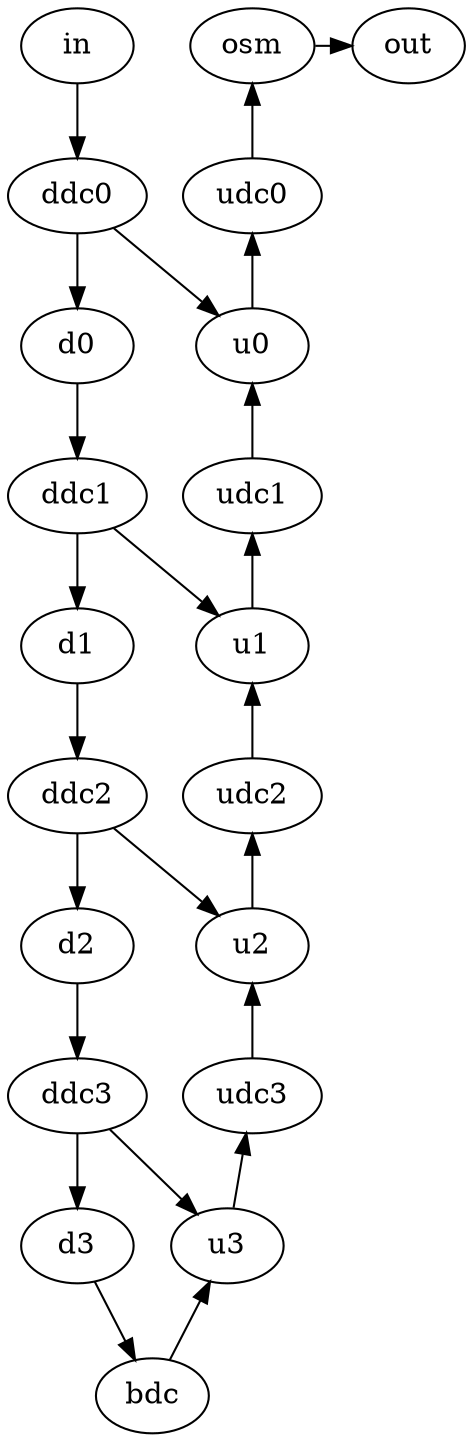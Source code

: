 digraph unet {

    {rank=same in osm out}
    {rank=same ddc0 udc0 }
    {rank=same ddc1 udc1 }
    {rank=same ddc2 udc2 }
    {rank=same ddc3 udc3 }
    {rank=same d0 u0}
    {rank=same d1 u1}
    {rank=same d2 u2}
    {rank=same d3 u3}

    in->ddc0->d0->ddc1->d1->ddc2->d2->ddc3->d3->bdc
    bdc->u3->udc3->u2->udc2->u1->udc1->u0->udc0->osm
    ddc0->u0
    ddc1->u1
    ddc2->u2
    ddc3->u3
    osm->out
}
